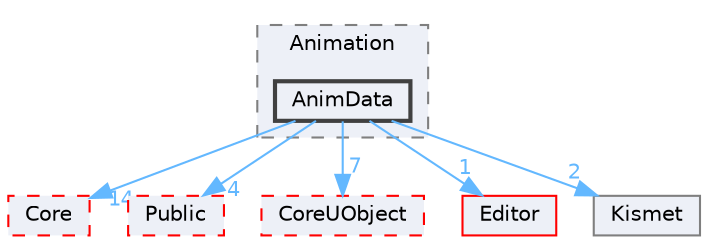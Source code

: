 digraph "AnimData"
{
 // INTERACTIVE_SVG=YES
 // LATEX_PDF_SIZE
  bgcolor="transparent";
  edge [fontname=Helvetica,fontsize=10,labelfontname=Helvetica,labelfontsize=10];
  node [fontname=Helvetica,fontsize=10,shape=box,height=0.2,width=0.4];
  compound=true
  subgraph clusterdir_a2d88b44c38f243f7a3ce7b0e2b45dca {
    graph [ bgcolor="#edf0f7", pencolor="grey50", label="Animation", fontname=Helvetica,fontsize=10 style="filled,dashed", URL="dir_a2d88b44c38f243f7a3ce7b0e2b45dca.html",tooltip=""]
  dir_5e39953b7f9f13890228812f2b2c78c6 [label="AnimData", fillcolor="#edf0f7", color="grey25", style="filled,bold", URL="dir_5e39953b7f9f13890228812f2b2c78c6.html",tooltip=""];
  }
  dir_0e6cddcc9caa1238c7f3774224afaa45 [label="Core", fillcolor="#edf0f7", color="red", style="filled,dashed", URL="dir_0e6cddcc9caa1238c7f3774224afaa45.html",tooltip=""];
  dir_1d06a51bfc871a6a1823440d0d72725c [label="Public", fillcolor="#edf0f7", color="red", style="filled,dashed", URL="dir_1d06a51bfc871a6a1823440d0d72725c.html",tooltip=""];
  dir_4c499e5e32e2b4479ad7e552df73eeae [label="CoreUObject", fillcolor="#edf0f7", color="red", style="filled,dashed", URL="dir_4c499e5e32e2b4479ad7e552df73eeae.html",tooltip=""];
  dir_b26507eead720464ba2ac6bbc6dcec5f [label="Editor", fillcolor="#edf0f7", color="red", style="filled", URL="dir_b26507eead720464ba2ac6bbc6dcec5f.html",tooltip=""];
  dir_c6191ea5e1ad5e0f48baabd113f3bab7 [label="Kismet", fillcolor="#edf0f7", color="grey50", style="filled", URL="dir_c6191ea5e1ad5e0f48baabd113f3bab7.html",tooltip=""];
  dir_5e39953b7f9f13890228812f2b2c78c6->dir_0e6cddcc9caa1238c7f3774224afaa45 [headlabel="14", labeldistance=1.5 headhref="dir_000039_000266.html" href="dir_000039_000266.html" color="steelblue1" fontcolor="steelblue1"];
  dir_5e39953b7f9f13890228812f2b2c78c6->dir_1d06a51bfc871a6a1823440d0d72725c [headlabel="4", labeldistance=1.5 headhref="dir_000039_000935.html" href="dir_000039_000935.html" color="steelblue1" fontcolor="steelblue1"];
  dir_5e39953b7f9f13890228812f2b2c78c6->dir_4c499e5e32e2b4479ad7e552df73eeae [headlabel="7", labeldistance=1.5 headhref="dir_000039_000268.html" href="dir_000039_000268.html" color="steelblue1" fontcolor="steelblue1"];
  dir_5e39953b7f9f13890228812f2b2c78c6->dir_b26507eead720464ba2ac6bbc6dcec5f [headlabel="1", labeldistance=1.5 headhref="dir_000039_000357.html" href="dir_000039_000357.html" color="steelblue1" fontcolor="steelblue1"];
  dir_5e39953b7f9f13890228812f2b2c78c6->dir_c6191ea5e1ad5e0f48baabd113f3bab7 [headlabel="2", labeldistance=1.5 headhref="dir_000039_000548.html" href="dir_000039_000548.html" color="steelblue1" fontcolor="steelblue1"];
}
